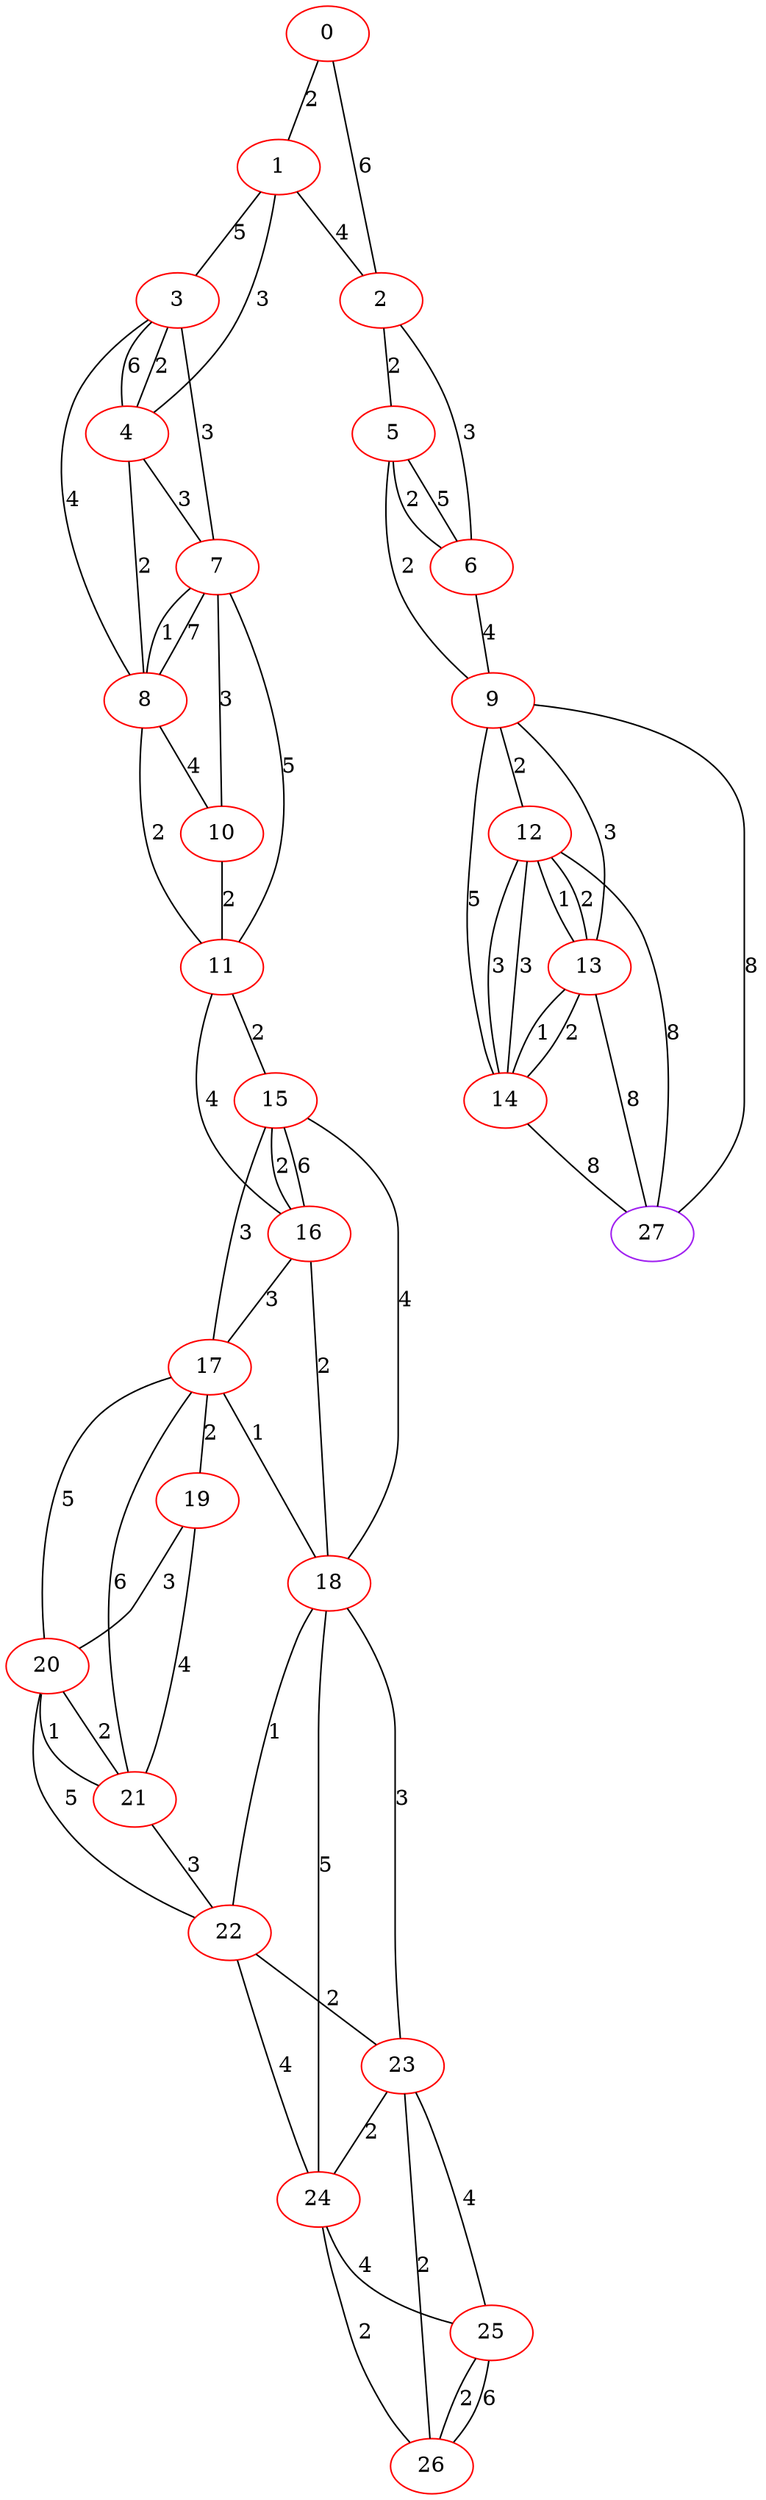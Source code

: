 graph "" {
0 [color=red, weight=1];
1 [color=red, weight=1];
2 [color=red, weight=1];
3 [color=red, weight=1];
4 [color=red, weight=1];
5 [color=red, weight=1];
6 [color=red, weight=1];
7 [color=red, weight=1];
8 [color=red, weight=1];
9 [color=red, weight=1];
10 [color=red, weight=1];
11 [color=red, weight=1];
12 [color=red, weight=1];
13 [color=red, weight=1];
14 [color=red, weight=1];
15 [color=red, weight=1];
16 [color=red, weight=1];
17 [color=red, weight=1];
18 [color=red, weight=1];
19 [color=red, weight=1];
20 [color=red, weight=1];
21 [color=red, weight=1];
22 [color=red, weight=1];
23 [color=red, weight=1];
24 [color=red, weight=1];
25 [color=red, weight=1];
26 [color=red, weight=1];
27 [color=purple, weight=4];
0 -- 1  [key=0, label=2];
0 -- 2  [key=0, label=6];
1 -- 2  [key=0, label=4];
1 -- 3  [key=0, label=5];
1 -- 4  [key=0, label=3];
2 -- 5  [key=0, label=2];
2 -- 6  [key=0, label=3];
3 -- 8  [key=0, label=4];
3 -- 4  [key=0, label=2];
3 -- 4  [key=1, label=6];
3 -- 7  [key=0, label=3];
4 -- 8  [key=0, label=2];
4 -- 7  [key=0, label=3];
5 -- 9  [key=0, label=2];
5 -- 6  [key=0, label=5];
5 -- 6  [key=1, label=2];
6 -- 9  [key=0, label=4];
7 -- 8  [key=0, label=1];
7 -- 8  [key=1, label=7];
7 -- 11  [key=0, label=5];
7 -- 10  [key=0, label=3];
8 -- 11  [key=0, label=2];
8 -- 10  [key=0, label=4];
9 -- 12  [key=0, label=2];
9 -- 13  [key=0, label=3];
9 -- 14  [key=0, label=5];
9 -- 27  [key=0, label=8];
10 -- 11  [key=0, label=2];
11 -- 16  [key=0, label=4];
11 -- 15  [key=0, label=2];
12 -- 27  [key=0, label=8];
12 -- 13  [key=0, label=1];
12 -- 13  [key=1, label=2];
12 -- 14  [key=0, label=3];
12 -- 14  [key=1, label=3];
13 -- 27  [key=0, label=8];
13 -- 14  [key=0, label=2];
13 -- 14  [key=1, label=1];
14 -- 27  [key=0, label=8];
15 -- 16  [key=0, label=6];
15 -- 16  [key=1, label=2];
15 -- 17  [key=0, label=3];
15 -- 18  [key=0, label=4];
16 -- 17  [key=0, label=3];
16 -- 18  [key=0, label=2];
17 -- 18  [key=0, label=1];
17 -- 19  [key=0, label=2];
17 -- 20  [key=0, label=5];
17 -- 21  [key=0, label=6];
18 -- 22  [key=0, label=1];
18 -- 23  [key=0, label=3];
18 -- 24  [key=0, label=5];
19 -- 20  [key=0, label=3];
19 -- 21  [key=0, label=4];
20 -- 21  [key=0, label=1];
20 -- 21  [key=1, label=2];
20 -- 22  [key=0, label=5];
21 -- 22  [key=0, label=3];
22 -- 24  [key=0, label=4];
22 -- 23  [key=0, label=2];
23 -- 24  [key=0, label=2];
23 -- 25  [key=0, label=4];
23 -- 26  [key=0, label=2];
24 -- 25  [key=0, label=4];
24 -- 26  [key=0, label=2];
25 -- 26  [key=0, label=2];
25 -- 26  [key=1, label=6];
}
